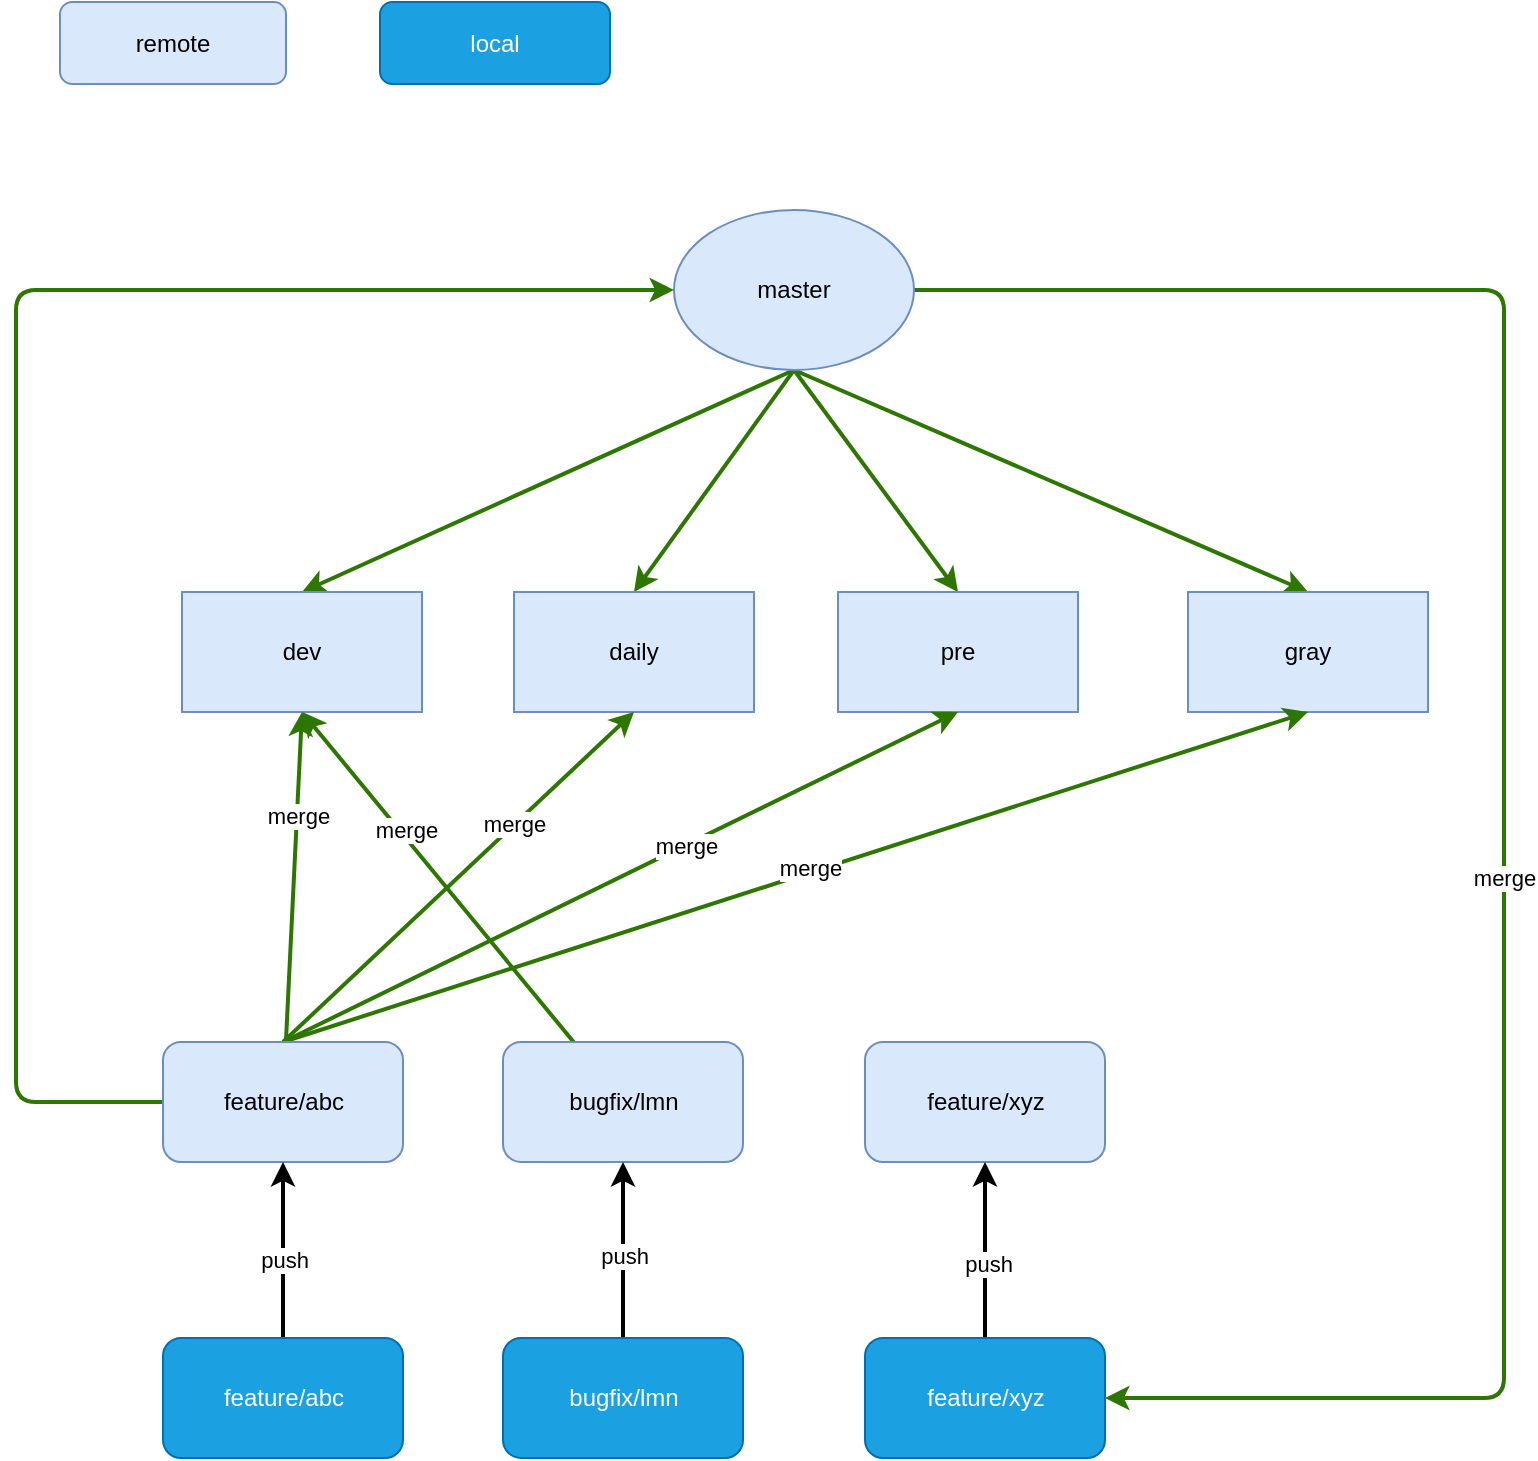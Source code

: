 <mxfile version="14.8.5" type="github">
  <diagram id="s3pFUjLe2eQD0npNgUDj" name="第 1 页">
    <mxGraphModel dx="865" dy="518" grid="0" gridSize="10" guides="1" tooltips="1" connect="1" arrows="1" fold="1" page="1" pageScale="1" pageWidth="827" pageHeight="1169" math="0" shadow="0">
      <root>
        <mxCell id="0" />
        <mxCell id="1" parent="0" />
        <mxCell id="ru76uHa1ws_zug5KNI6n-6" style="rounded=0;orthogonalLoop=1;jettySize=auto;html=1;entryX=0.5;entryY=0;entryDx=0;entryDy=0;exitX=0.5;exitY=1;exitDx=0;exitDy=0;fillColor=#60a917;strokeColor=#2D7600;strokeWidth=2;" edge="1" parent="1" source="ru76uHa1ws_zug5KNI6n-1" target="ru76uHa1ws_zug5KNI6n-2">
          <mxGeometry relative="1" as="geometry" />
        </mxCell>
        <mxCell id="ru76uHa1ws_zug5KNI6n-7" style="edgeStyle=none;rounded=0;orthogonalLoop=1;jettySize=auto;html=1;entryX=0.5;entryY=0;entryDx=0;entryDy=0;exitX=0.5;exitY=1;exitDx=0;exitDy=0;fillColor=#60a917;strokeColor=#2D7600;strokeWidth=2;" edge="1" parent="1" source="ru76uHa1ws_zug5KNI6n-1" target="ru76uHa1ws_zug5KNI6n-3">
          <mxGeometry relative="1" as="geometry" />
        </mxCell>
        <mxCell id="ru76uHa1ws_zug5KNI6n-8" style="edgeStyle=none;rounded=0;orthogonalLoop=1;jettySize=auto;html=1;entryX=0.5;entryY=0;entryDx=0;entryDy=0;exitX=0.5;exitY=1;exitDx=0;exitDy=0;fillColor=#60a917;strokeColor=#2D7600;strokeWidth=2;" edge="1" parent="1" source="ru76uHa1ws_zug5KNI6n-1" target="ru76uHa1ws_zug5KNI6n-4">
          <mxGeometry relative="1" as="geometry" />
        </mxCell>
        <mxCell id="ru76uHa1ws_zug5KNI6n-9" style="edgeStyle=none;rounded=1;orthogonalLoop=1;jettySize=auto;html=1;entryX=0.5;entryY=0;entryDx=0;entryDy=0;exitX=0.5;exitY=1;exitDx=0;exitDy=0;fillColor=#60a917;strokeColor=#2D7600;strokeWidth=2;" edge="1" parent="1" source="ru76uHa1ws_zug5KNI6n-1" target="ru76uHa1ws_zug5KNI6n-5">
          <mxGeometry relative="1" as="geometry" />
        </mxCell>
        <mxCell id="ru76uHa1ws_zug5KNI6n-35" style="edgeStyle=orthogonalEdgeStyle;rounded=1;orthogonalLoop=1;jettySize=auto;html=1;entryX=1;entryY=0.5;entryDx=0;entryDy=0;strokeWidth=2;fillColor=#60a917;strokeColor=#2D7600;" edge="1" parent="1" source="ru76uHa1ws_zug5KNI6n-1" target="ru76uHa1ws_zug5KNI6n-28">
          <mxGeometry relative="1" as="geometry">
            <Array as="points">
              <mxPoint x="778" y="225" />
              <mxPoint x="778" y="779" />
            </Array>
          </mxGeometry>
        </mxCell>
        <mxCell id="ru76uHa1ws_zug5KNI6n-36" value="merge" style="edgeLabel;html=1;align=center;verticalAlign=middle;resizable=0;points=[];" vertex="1" connectable="0" parent="ru76uHa1ws_zug5KNI6n-35">
          <mxGeometry x="0.123" relative="1" as="geometry">
            <mxPoint as="offset" />
          </mxGeometry>
        </mxCell>
        <mxCell id="ru76uHa1ws_zug5KNI6n-1" value="master" style="ellipse;whiteSpace=wrap;html=1;fillColor=#dae8fc;strokeColor=#6c8ebf;" vertex="1" parent="1">
          <mxGeometry x="363" y="185" width="120" height="80" as="geometry" />
        </mxCell>
        <mxCell id="ru76uHa1ws_zug5KNI6n-2" value="dev" style="rounded=0;whiteSpace=wrap;html=1;fillColor=#dae8fc;strokeColor=#6c8ebf;" vertex="1" parent="1">
          <mxGeometry x="117" y="376" width="120" height="60" as="geometry" />
        </mxCell>
        <mxCell id="ru76uHa1ws_zug5KNI6n-3" value="daily" style="rounded=0;whiteSpace=wrap;html=1;fillColor=#dae8fc;strokeColor=#6c8ebf;" vertex="1" parent="1">
          <mxGeometry x="283" y="376" width="120" height="60" as="geometry" />
        </mxCell>
        <mxCell id="ru76uHa1ws_zug5KNI6n-4" value="pre" style="rounded=0;whiteSpace=wrap;html=1;fillColor=#dae8fc;strokeColor=#6c8ebf;" vertex="1" parent="1">
          <mxGeometry x="445" y="376" width="120" height="60" as="geometry" />
        </mxCell>
        <mxCell id="ru76uHa1ws_zug5KNI6n-5" value="gray" style="rounded=0;whiteSpace=wrap;html=1;fillColor=#dae8fc;strokeColor=#6c8ebf;" vertex="1" parent="1">
          <mxGeometry x="620" y="376" width="120" height="60" as="geometry" />
        </mxCell>
        <mxCell id="ru76uHa1ws_zug5KNI6n-14" style="edgeStyle=none;rounded=1;orthogonalLoop=1;jettySize=auto;html=1;entryX=0.5;entryY=1;entryDx=0;entryDy=0;strokeWidth=2;fillColor=#60a917;strokeColor=#2D7600;" edge="1" parent="1" source="ru76uHa1ws_zug5KNI6n-11" target="ru76uHa1ws_zug5KNI6n-2">
          <mxGeometry relative="1" as="geometry" />
        </mxCell>
        <mxCell id="ru76uHa1ws_zug5KNI6n-20" value="merge" style="edgeLabel;html=1;align=center;verticalAlign=middle;resizable=0;points=[];" vertex="1" connectable="0" parent="ru76uHa1ws_zug5KNI6n-14">
          <mxGeometry x="0.37" relative="1" as="geometry">
            <mxPoint as="offset" />
          </mxGeometry>
        </mxCell>
        <mxCell id="ru76uHa1ws_zug5KNI6n-15" style="edgeStyle=none;rounded=1;orthogonalLoop=1;jettySize=auto;html=1;entryX=0.5;entryY=1;entryDx=0;entryDy=0;strokeWidth=2;exitX=0.5;exitY=0;exitDx=0;exitDy=0;fillColor=#60a917;strokeColor=#2D7600;" edge="1" parent="1" source="ru76uHa1ws_zug5KNI6n-11" target="ru76uHa1ws_zug5KNI6n-3">
          <mxGeometry relative="1" as="geometry" />
        </mxCell>
        <mxCell id="ru76uHa1ws_zug5KNI6n-22" value="merge" style="edgeLabel;html=1;align=center;verticalAlign=middle;resizable=0;points=[];" vertex="1" connectable="0" parent="ru76uHa1ws_zug5KNI6n-15">
          <mxGeometry x="0.322" y="1" relative="1" as="geometry">
            <mxPoint as="offset" />
          </mxGeometry>
        </mxCell>
        <mxCell id="ru76uHa1ws_zug5KNI6n-16" style="edgeStyle=none;rounded=1;orthogonalLoop=1;jettySize=auto;html=1;entryX=0.5;entryY=1;entryDx=0;entryDy=0;strokeWidth=2;exitX=0.5;exitY=0;exitDx=0;exitDy=0;fillColor=#60a917;strokeColor=#2D7600;" edge="1" parent="1" source="ru76uHa1ws_zug5KNI6n-11" target="ru76uHa1ws_zug5KNI6n-4">
          <mxGeometry relative="1" as="geometry" />
        </mxCell>
        <mxCell id="ru76uHa1ws_zug5KNI6n-23" value="merge" style="edgeLabel;html=1;align=center;verticalAlign=middle;resizable=0;points=[];" vertex="1" connectable="0" parent="ru76uHa1ws_zug5KNI6n-16">
          <mxGeometry x="0.189" relative="1" as="geometry">
            <mxPoint as="offset" />
          </mxGeometry>
        </mxCell>
        <mxCell id="ru76uHa1ws_zug5KNI6n-18" style="edgeStyle=none;rounded=1;orthogonalLoop=1;jettySize=auto;html=1;entryX=0.5;entryY=1;entryDx=0;entryDy=0;strokeWidth=2;exitX=0.5;exitY=0;exitDx=0;exitDy=0;fillColor=#60a917;strokeColor=#2D7600;" edge="1" parent="1" source="ru76uHa1ws_zug5KNI6n-11" target="ru76uHa1ws_zug5KNI6n-5">
          <mxGeometry relative="1" as="geometry" />
        </mxCell>
        <mxCell id="ru76uHa1ws_zug5KNI6n-24" value="merge" style="edgeLabel;html=1;align=center;verticalAlign=middle;resizable=0;points=[];" vertex="1" connectable="0" parent="ru76uHa1ws_zug5KNI6n-18">
          <mxGeometry x="0.031" y="2" relative="1" as="geometry">
            <mxPoint as="offset" />
          </mxGeometry>
        </mxCell>
        <mxCell id="ru76uHa1ws_zug5KNI6n-19" style="edgeStyle=orthogonalEdgeStyle;rounded=1;orthogonalLoop=1;jettySize=auto;html=1;entryX=0;entryY=0.5;entryDx=0;entryDy=0;strokeWidth=2;fillColor=#60a917;strokeColor=#2D7600;" edge="1" parent="1" source="ru76uHa1ws_zug5KNI6n-11" target="ru76uHa1ws_zug5KNI6n-1">
          <mxGeometry relative="1" as="geometry">
            <Array as="points">
              <mxPoint x="34" y="631" />
              <mxPoint x="34" y="225" />
            </Array>
          </mxGeometry>
        </mxCell>
        <mxCell id="ru76uHa1ws_zug5KNI6n-11" value="feature/abc" style="rounded=1;whiteSpace=wrap;html=1;fillColor=#dae8fc;strokeColor=#6c8ebf;" vertex="1" parent="1">
          <mxGeometry x="107.5" y="601" width="120" height="60" as="geometry" />
        </mxCell>
        <mxCell id="ru76uHa1ws_zug5KNI6n-17" style="edgeStyle=none;rounded=1;orthogonalLoop=1;jettySize=auto;html=1;entryX=0.5;entryY=1;entryDx=0;entryDy=0;strokeWidth=2;fillColor=#60a917;strokeColor=#2D7600;" edge="1" parent="1" source="ru76uHa1ws_zug5KNI6n-12" target="ru76uHa1ws_zug5KNI6n-2">
          <mxGeometry relative="1" as="geometry" />
        </mxCell>
        <mxCell id="ru76uHa1ws_zug5KNI6n-21" value="merge" style="edgeLabel;html=1;align=center;verticalAlign=middle;resizable=0;points=[];" vertex="1" connectable="0" parent="ru76uHa1ws_zug5KNI6n-17">
          <mxGeometry x="0.267" y="-3" relative="1" as="geometry">
            <mxPoint as="offset" />
          </mxGeometry>
        </mxCell>
        <mxCell id="ru76uHa1ws_zug5KNI6n-12" value="bugfix/lmn" style="rounded=1;whiteSpace=wrap;html=1;fillColor=#dae8fc;strokeColor=#6c8ebf;" vertex="1" parent="1">
          <mxGeometry x="277.5" y="601" width="120" height="60" as="geometry" />
        </mxCell>
        <mxCell id="ru76uHa1ws_zug5KNI6n-13" value="feature/xyz" style="rounded=1;whiteSpace=wrap;html=1;fillColor=#dae8fc;strokeColor=#6c8ebf;" vertex="1" parent="1">
          <mxGeometry x="458.5" y="601" width="120" height="60" as="geometry" />
        </mxCell>
        <mxCell id="ru76uHa1ws_zug5KNI6n-29" style="edgeStyle=orthogonalEdgeStyle;rounded=1;orthogonalLoop=1;jettySize=auto;html=1;strokeWidth=2;" edge="1" parent="1" source="ru76uHa1ws_zug5KNI6n-26" target="ru76uHa1ws_zug5KNI6n-11">
          <mxGeometry relative="1" as="geometry" />
        </mxCell>
        <mxCell id="ru76uHa1ws_zug5KNI6n-32" value="push" style="edgeLabel;html=1;align=center;verticalAlign=middle;resizable=0;points=[];" vertex="1" connectable="0" parent="ru76uHa1ws_zug5KNI6n-29">
          <mxGeometry x="-0.114" relative="1" as="geometry">
            <mxPoint as="offset" />
          </mxGeometry>
        </mxCell>
        <mxCell id="ru76uHa1ws_zug5KNI6n-26" value="feature/abc" style="rounded=1;whiteSpace=wrap;html=1;fillColor=#1ba1e2;strokeColor=#006EAF;fontColor=#ffffff;" vertex="1" parent="1">
          <mxGeometry x="107.5" y="749" width="120" height="60" as="geometry" />
        </mxCell>
        <mxCell id="ru76uHa1ws_zug5KNI6n-30" style="edgeStyle=orthogonalEdgeStyle;rounded=1;orthogonalLoop=1;jettySize=auto;html=1;entryX=0.5;entryY=1;entryDx=0;entryDy=0;strokeWidth=2;" edge="1" parent="1" source="ru76uHa1ws_zug5KNI6n-27" target="ru76uHa1ws_zug5KNI6n-12">
          <mxGeometry relative="1" as="geometry" />
        </mxCell>
        <mxCell id="ru76uHa1ws_zug5KNI6n-33" value="push" style="edgeLabel;html=1;align=center;verticalAlign=middle;resizable=0;points=[];" vertex="1" connectable="0" parent="ru76uHa1ws_zug5KNI6n-30">
          <mxGeometry x="-0.068" y="1" relative="1" as="geometry">
            <mxPoint x="1" as="offset" />
          </mxGeometry>
        </mxCell>
        <mxCell id="ru76uHa1ws_zug5KNI6n-27" value="bugfix/lmn" style="rounded=1;whiteSpace=wrap;html=1;fillColor=#1ba1e2;strokeColor=#006EAF;fontColor=#ffffff;" vertex="1" parent="1">
          <mxGeometry x="277.5" y="749" width="120" height="60" as="geometry" />
        </mxCell>
        <mxCell id="ru76uHa1ws_zug5KNI6n-31" style="edgeStyle=orthogonalEdgeStyle;rounded=1;orthogonalLoop=1;jettySize=auto;html=1;entryX=0.5;entryY=1;entryDx=0;entryDy=0;strokeWidth=2;" edge="1" parent="1" source="ru76uHa1ws_zug5KNI6n-28" target="ru76uHa1ws_zug5KNI6n-13">
          <mxGeometry relative="1" as="geometry" />
        </mxCell>
        <mxCell id="ru76uHa1ws_zug5KNI6n-34" value="push" style="edgeLabel;html=1;align=center;verticalAlign=middle;resizable=0;points=[];" vertex="1" connectable="0" parent="ru76uHa1ws_zug5KNI6n-31">
          <mxGeometry x="-0.144" y="-1" relative="1" as="geometry">
            <mxPoint as="offset" />
          </mxGeometry>
        </mxCell>
        <mxCell id="ru76uHa1ws_zug5KNI6n-28" value="feature/xyz" style="rounded=1;whiteSpace=wrap;html=1;fillColor=#1ba1e2;strokeColor=#006EAF;fontColor=#ffffff;" vertex="1" parent="1">
          <mxGeometry x="458.5" y="749" width="120" height="60" as="geometry" />
        </mxCell>
        <mxCell id="ru76uHa1ws_zug5KNI6n-37" value="remote" style="rounded=1;whiteSpace=wrap;html=1;fillColor=#dae8fc;strokeColor=#6c8ebf;" vertex="1" parent="1">
          <mxGeometry x="56" y="81" width="113" height="41" as="geometry" />
        </mxCell>
        <mxCell id="ru76uHa1ws_zug5KNI6n-38" value="local" style="rounded=1;whiteSpace=wrap;html=1;fillColor=#1ba1e2;strokeColor=#006EAF;fontColor=#ffffff;" vertex="1" parent="1">
          <mxGeometry x="216" y="81" width="115" height="41" as="geometry" />
        </mxCell>
      </root>
    </mxGraphModel>
  </diagram>
</mxfile>
